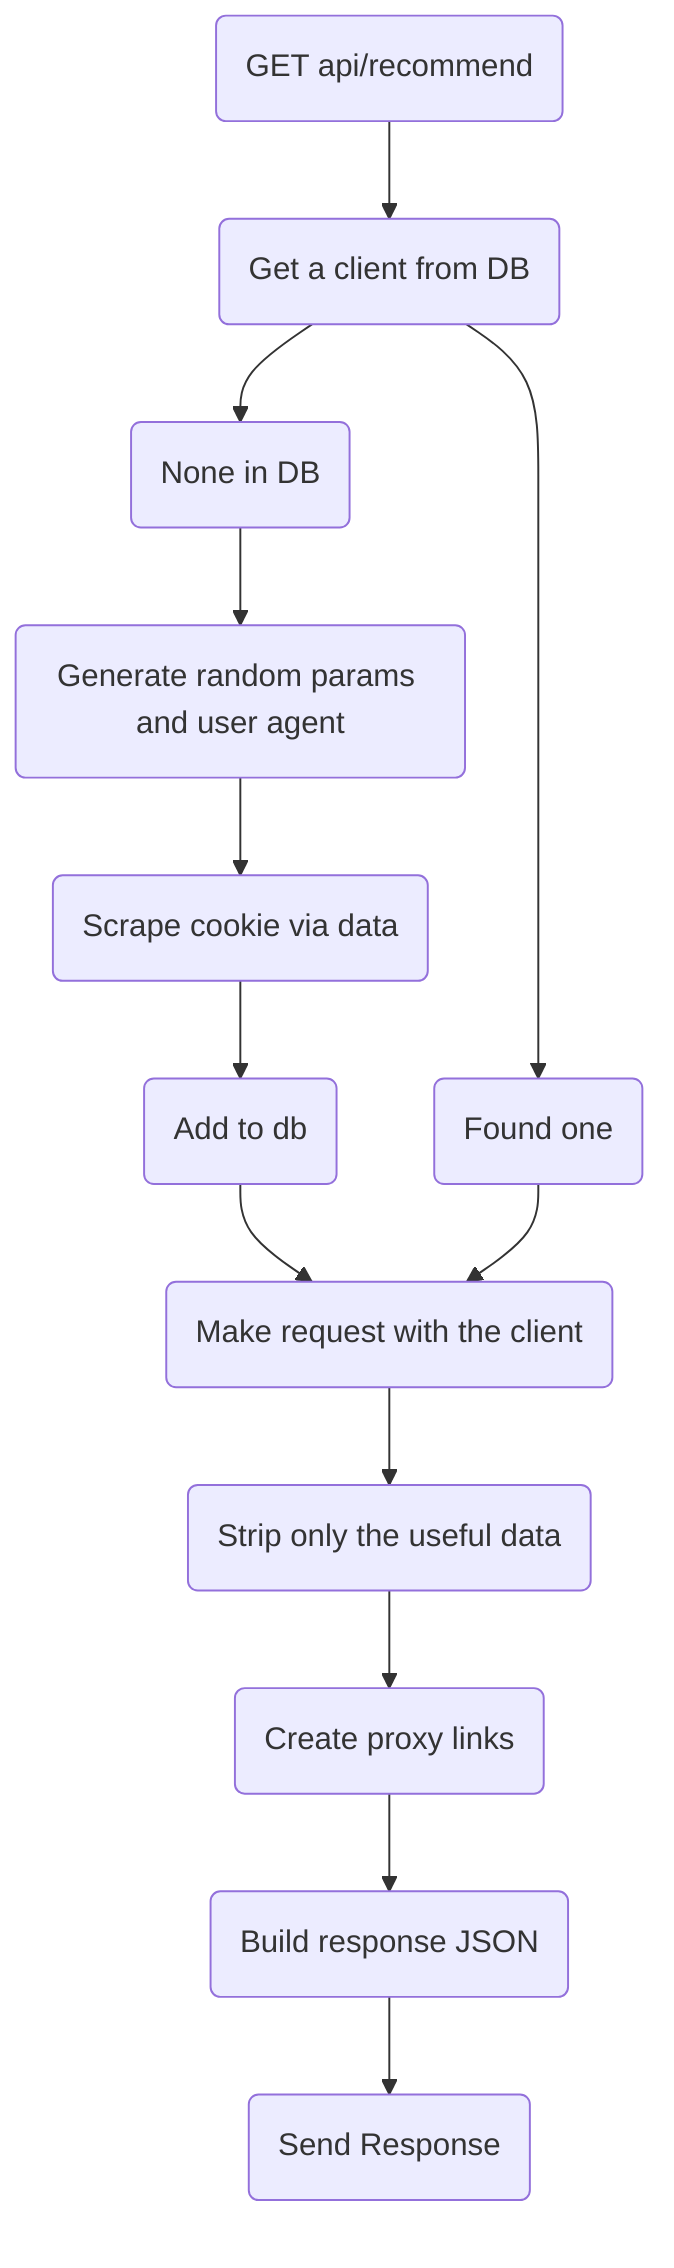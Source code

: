 graph TD
    getrecommend(GET api/recommend) --> getClient(Get a client from DB)
    getClient --> noClientInDB(None in DB) --> 
    genRandom(Generate random params and user agent) -->
    scrapeCookie(Scrape cookie via data) --> addDb(Add to db) --> reqWithClient

    getClient --> hasClientInDB(Found one) --> reqWithClient
    
    reqWithClient(Make request with the client) --> OrganizeData(Strip only the useful data) --> CreateproxyLinks(Create proxy links)
    --> buildJSON(Build response JSON) --> respond(Send Response)